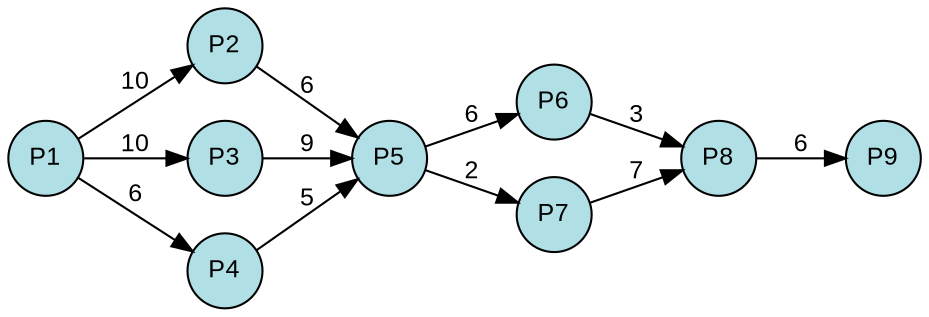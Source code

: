 digraph {
  splines=true;
node [margin=0 fontname=arial fontcolor=black fontsize=12 shape=circle width=0.5 fixedsize=true style=filled fillcolor=powderblue]
  1 [label="P1"]
  2 [label="P2"]
  3 [label="P3"]
  4 [label="P4"]
  5 [label="P5"]
  6 [label="P6"]
  7 [label="P7"]
  8 [label="P8"]
  9 [label="P9"]
rankdir=LR
edge [margin=0 fontname=arial fontcolor=black fontsize=12]
	1 -> 2 [label="10"]
	1 -> 3 [label="10"]
	1 -> 4 [label="6"]
	2 -> 5 [label="6"]
	3 -> 5 [label="9"]
	4 -> 5 [label="5"]
	5 -> 6 [label="6"]
	5 -> 7 [label="2"]
	6 -> 8 [label="3"]
	7 -> 8 [label="7"]
	8 -> 9 [label="6"]
	{rank=same  1 }
	{rank=same  2, 3, 4 }
	{rank=same  5 }
	{rank=same  6, 7 }
	{rank=same  8 }
	{rank=same  9 }
} 
